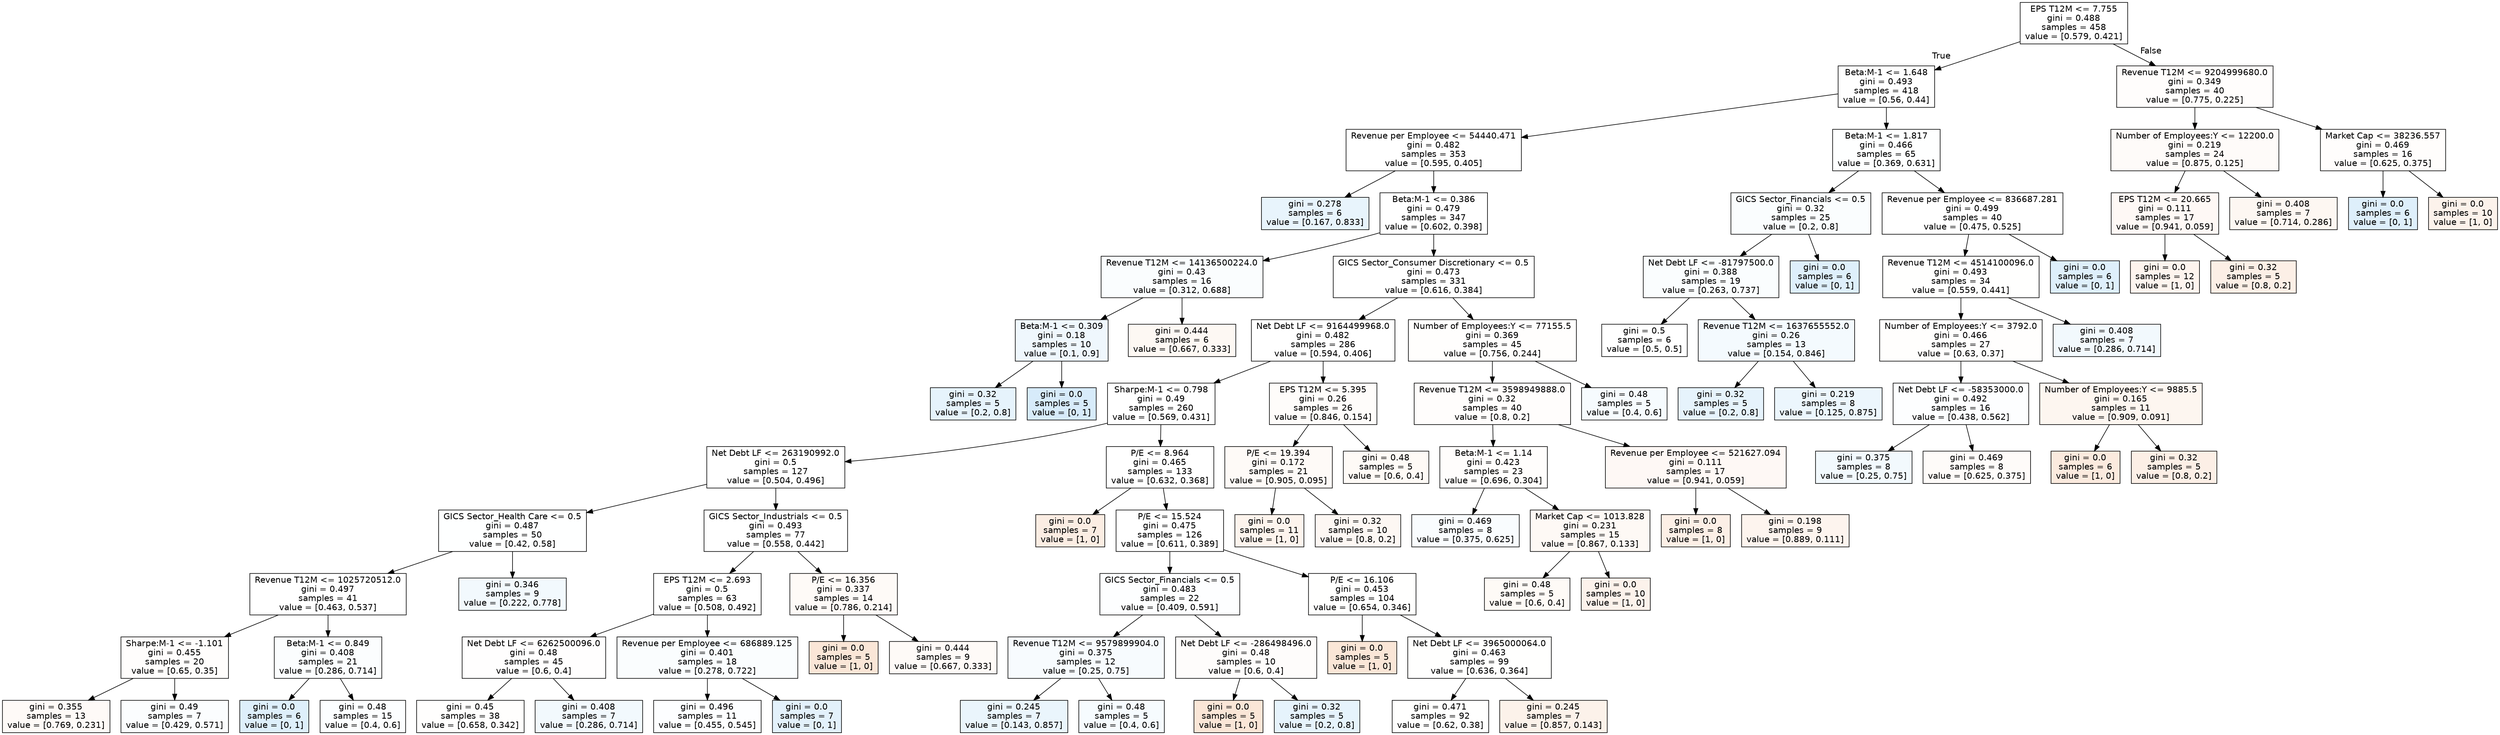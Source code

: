 digraph Tree {
node [shape=box, style="filled", color="black", fontname="helvetica"] ;
edge [fontname="helvetica"] ;
0 [label="EPS T12M <= 7.755\ngini = 0.488\nsamples = 458\nvalue = [0.579, 0.421]", fillcolor="#ffffff"] ;
1 [label="Beta:M-1 <= 1.648\ngini = 0.493\nsamples = 418\nvalue = [0.56, 0.44]", fillcolor="#ffffff"] ;
0 -> 1 [labeldistance=2.5, labelangle=45, headlabel="True"] ;
3 [label="Revenue per Employee <= 54440.471\ngini = 0.482\nsamples = 353\nvalue = [0.595, 0.405]", fillcolor="#ffffff"] ;
1 -> 3 ;
9 [label="gini = 0.278\nsamples = 6\nvalue = [0.167, 0.833]", fillcolor="#e8f4fc"] ;
3 -> 9 ;
10 [label="Beta:M-1 <= 0.386\ngini = 0.479\nsamples = 347\nvalue = [0.602, 0.398]", fillcolor="#ffffff"] ;
3 -> 10 ;
11 [label="Revenue T12M <= 14136500224.0\ngini = 0.43\nsamples = 16\nvalue = [0.312, 0.688]", fillcolor="#fafdfe"] ;
10 -> 11 ;
13 [label="Beta:M-1 <= 0.309\ngini = 0.18\nsamples = 10\nvalue = [0.1, 0.9]", fillcolor="#eff7fd"] ;
11 -> 13 ;
87 [label="gini = 0.32\nsamples = 5\nvalue = [0.2, 0.8]", fillcolor="#e6f3fc"] ;
13 -> 87 ;
88 [label="gini = 0.0\nsamples = 5\nvalue = [0, 1]", fillcolor="#d7ebfa"] ;
13 -> 88 ;
14 [label="gini = 0.444\nsamples = 6\nvalue = [0.667, 0.333]", fillcolor="#fdf8f3"] ;
11 -> 14 ;
12 [label="GICS Sector_Consumer Discretionary <= 0.5\ngini = 0.473\nsamples = 331\nvalue = [0.616, 0.384]", fillcolor="#ffffff"] ;
10 -> 12 ;
15 [label="Net Debt LF <= 9164499968.0\ngini = 0.482\nsamples = 286\nvalue = [0.594, 0.406]", fillcolor="#ffffff"] ;
12 -> 15 ;
17 [label="Sharpe:M-1 <= 0.798\ngini = 0.49\nsamples = 260\nvalue = [0.569, 0.431]", fillcolor="#ffffff"] ;
15 -> 17 ;
19 [label="Net Debt LF <= 263190992.0\ngini = 0.5\nsamples = 127\nvalue = [0.504, 0.496]", fillcolor="#ffffff"] ;
17 -> 19 ;
45 [label="GICS Sector_Health Care <= 0.5\ngini = 0.487\nsamples = 50\nvalue = [0.42, 0.58]", fillcolor="#feffff"] ;
19 -> 45 ;
59 [label="Revenue T12M <= 1025720512.0\ngini = 0.497\nsamples = 41\nvalue = [0.463, 0.537]", fillcolor="#ffffff"] ;
45 -> 59 ;
61 [label="Sharpe:M-1 <= -1.101\ngini = 0.455\nsamples = 20\nvalue = [0.65, 0.35]", fillcolor="#fffdfc"] ;
59 -> 61 ;
65 [label="gini = 0.355\nsamples = 13\nvalue = [0.769, 0.231]", fillcolor="#fefaf7"] ;
61 -> 65 ;
66 [label="gini = 0.49\nsamples = 7\nvalue = [0.429, 0.571]", fillcolor="#fbfdfe"] ;
61 -> 66 ;
62 [label="Beta:M-1 <= 0.849\ngini = 0.408\nsamples = 21\nvalue = [0.286, 0.714]", fillcolor="#fbfdfe"] ;
59 -> 62 ;
63 [label="gini = 0.0\nsamples = 6\nvalue = [0, 1]", fillcolor="#deeffb"] ;
62 -> 63 ;
64 [label="gini = 0.48\nsamples = 15\nvalue = [0.4, 0.6]", fillcolor="#fcfeff"] ;
62 -> 64 ;
60 [label="gini = 0.346\nsamples = 9\nvalue = [0.222, 0.778]", fillcolor="#f2f9fd"] ;
45 -> 60 ;
46 [label="GICS Sector_Industrials <= 0.5\ngini = 0.493\nsamples = 77\nvalue = [0.558, 0.442]", fillcolor="#ffffff"] ;
19 -> 46 ;
47 [label="EPS T12M <= 2.693\ngini = 0.5\nsamples = 63\nvalue = [0.508, 0.492]", fillcolor="#ffffff"] ;
46 -> 47 ;
49 [label="Net Debt LF <= 6262500096.0\ngini = 0.48\nsamples = 45\nvalue = [0.6, 0.4]", fillcolor="#fffefe"] ;
47 -> 49 ;
53 [label="gini = 0.45\nsamples = 38\nvalue = [0.658, 0.342]", fillcolor="#fffefd"] ;
49 -> 53 ;
54 [label="gini = 0.408\nsamples = 7\nvalue = [0.286, 0.714]", fillcolor="#f2f9fd"] ;
49 -> 54 ;
50 [label="Revenue per Employee <= 686889.125\ngini = 0.401\nsamples = 18\nvalue = [0.278, 0.722]", fillcolor="#fafdfe"] ;
47 -> 50 ;
51 [label="gini = 0.496\nsamples = 11\nvalue = [0.455, 0.545]", fillcolor="#fdfeff"] ;
50 -> 51 ;
52 [label="gini = 0.0\nsamples = 7\nvalue = [0, 1]", fillcolor="#e3f1fb"] ;
50 -> 52 ;
48 [label="P/E <= 16.356\ngini = 0.337\nsamples = 14\nvalue = [0.786, 0.214]", fillcolor="#fefaf7"] ;
46 -> 48 ;
71 [label="gini = 0.0\nsamples = 5\nvalue = [1, 0]", fillcolor="#fae6d7"] ;
48 -> 71 ;
72 [label="gini = 0.444\nsamples = 9\nvalue = [0.667, 0.333]", fillcolor="#fefaf7"] ;
48 -> 72 ;
20 [label="P/E <= 8.964\ngini = 0.465\nsamples = 133\nvalue = [0.632, 0.368]", fillcolor="#ffffff"] ;
17 -> 20 ;
21 [label="gini = 0.0\nsamples = 7\nvalue = [1, 0]", fillcolor="#fbede3"] ;
20 -> 21 ;
22 [label="P/E <= 15.524\ngini = 0.475\nsamples = 126\nvalue = [0.611, 0.389]", fillcolor="#ffffff"] ;
20 -> 22 ;
23 [label="GICS Sector_Financials <= 0.5\ngini = 0.483\nsamples = 22\nvalue = [0.409, 0.591]", fillcolor="#fdfeff"] ;
22 -> 23 ;
27 [label="Revenue T12M <= 9579899904.0\ngini = 0.375\nsamples = 12\nvalue = [0.25, 0.75]", fillcolor="#f7fbfe"] ;
23 -> 27 ;
81 [label="gini = 0.245\nsamples = 7\nvalue = [0.143, 0.857]", fillcolor="#eaf5fc"] ;
27 -> 81 ;
82 [label="gini = 0.48\nsamples = 5\nvalue = [0.4, 0.6]", fillcolor="#f6fbfe"] ;
27 -> 82 ;
28 [label="Net Debt LF <= -286498496.0\ngini = 0.48\nsamples = 10\nvalue = [0.6, 0.4]", fillcolor="#fefcfb"] ;
23 -> 28 ;
29 [label="gini = 0.0\nsamples = 5\nvalue = [1, 0]", fillcolor="#fae6d7"] ;
28 -> 29 ;
30 [label="gini = 0.32\nsamples = 5\nvalue = [0.2, 0.8]", fillcolor="#e6f3fc"] ;
28 -> 30 ;
24 [label="P/E <= 16.106\ngini = 0.453\nsamples = 104\nvalue = [0.654, 0.346]", fillcolor="#fffffe"] ;
22 -> 24 ;
35 [label="gini = 0.0\nsamples = 5\nvalue = [1, 0]", fillcolor="#fae6d7"] ;
24 -> 35 ;
36 [label="Net Debt LF <= 3965000064.0\ngini = 0.463\nsamples = 99\nvalue = [0.636, 0.364]", fillcolor="#fffffe"] ;
24 -> 36 ;
69 [label="gini = 0.471\nsamples = 92\nvalue = [0.62, 0.38]", fillcolor="#fffffe"] ;
36 -> 69 ;
70 [label="gini = 0.245\nsamples = 7\nvalue = [0.857, 0.143]", fillcolor="#fcf2ea"] ;
36 -> 70 ;
18 [label="EPS T12M <= 5.395\ngini = 0.26\nsamples = 26\nvalue = [0.846, 0.154]", fillcolor="#fefcfa"] ;
15 -> 18 ;
67 [label="P/E <= 19.394\ngini = 0.172\nsamples = 21\nvalue = [0.905, 0.095]", fillcolor="#fefaf7"] ;
18 -> 67 ;
79 [label="gini = 0.0\nsamples = 11\nvalue = [1, 0]", fillcolor="#fdf4ed"] ;
67 -> 79 ;
80 [label="gini = 0.32\nsamples = 10\nvalue = [0.8, 0.2]", fillcolor="#fdf7f3"] ;
67 -> 80 ;
68 [label="gini = 0.48\nsamples = 5\nvalue = [0.6, 0.4]", fillcolor="#fefaf6"] ;
18 -> 68 ;
16 [label="Number of Employees:Y <= 77155.5\ngini = 0.369\nsamples = 45\nvalue = [0.756, 0.244]", fillcolor="#fffefd"] ;
12 -> 16 ;
25 [label="Revenue T12M <= 3598949888.0\ngini = 0.32\nsamples = 40\nvalue = [0.8, 0.2]", fillcolor="#fffdfc"] ;
16 -> 25 ;
41 [label="Beta:M-1 <= 1.14\ngini = 0.423\nsamples = 23\nvalue = [0.696, 0.304]", fillcolor="#fffdfc"] ;
25 -> 41 ;
43 [label="gini = 0.469\nsamples = 8\nvalue = [0.375, 0.625]", fillcolor="#f9fcfe"] ;
41 -> 43 ;
44 [label="Market Cap <= 1013.828\ngini = 0.231\nsamples = 15\nvalue = [0.867, 0.133]", fillcolor="#fef9f5"] ;
41 -> 44 ;
57 [label="gini = 0.48\nsamples = 5\nvalue = [0.6, 0.4]", fillcolor="#fefaf6"] ;
44 -> 57 ;
58 [label="gini = 0.0\nsamples = 10\nvalue = [1, 0]", fillcolor="#fcf2eb"] ;
44 -> 58 ;
42 [label="Revenue per Employee <= 521627.094\ngini = 0.111\nsamples = 17\nvalue = [0.941, 0.059]", fillcolor="#fef8f5"] ;
25 -> 42 ;
89 [label="gini = 0.0\nsamples = 8\nvalue = [1, 0]", fillcolor="#fcefe6"] ;
42 -> 89 ;
90 [label="gini = 0.198\nsamples = 9\nvalue = [0.889, 0.111]", fillcolor="#fdf4ee"] ;
42 -> 90 ;
26 [label="gini = 0.48\nsamples = 5\nvalue = [0.4, 0.6]", fillcolor="#f6fbfe"] ;
16 -> 26 ;
4 [label="Beta:M-1 <= 1.817\ngini = 0.466\nsamples = 65\nvalue = [0.369, 0.631]", fillcolor="#feffff"] ;
1 -> 4 ;
5 [label="GICS Sector_Financials <= 0.5\ngini = 0.32\nsamples = 25\nvalue = [0.2, 0.8]", fillcolor="#fafdfe"] ;
4 -> 5 ;
73 [label="Net Debt LF <= -81797500.0\ngini = 0.388\nsamples = 19\nvalue = [0.263, 0.737]", fillcolor="#fafdfe"] ;
5 -> 73 ;
75 [label="gini = 0.5\nsamples = 6\nvalue = [0.5, 0.5]", fillcolor="#ffffff"] ;
73 -> 75 ;
76 [label="Revenue T12M <= 1637655552.0\ngini = 0.26\nsamples = 13\nvalue = [0.154, 0.846]", fillcolor="#f4fafe"] ;
73 -> 76 ;
91 [label="gini = 0.32\nsamples = 5\nvalue = [0.2, 0.8]", fillcolor="#e6f3fc"] ;
76 -> 91 ;
92 [label="gini = 0.219\nsamples = 8\nvalue = [0.125, 0.875]", fillcolor="#ecf6fd"] ;
76 -> 92 ;
74 [label="gini = 0.0\nsamples = 6\nvalue = [0, 1]", fillcolor="#deeffb"] ;
5 -> 74 ;
6 [label="Revenue per Employee <= 836687.281\ngini = 0.499\nsamples = 40\nvalue = [0.475, 0.525]", fillcolor="#ffffff"] ;
4 -> 6 ;
7 [label="Revenue T12M <= 4514100096.0\ngini = 0.493\nsamples = 34\nvalue = [0.559, 0.441]", fillcolor="#fffffe"] ;
6 -> 7 ;
31 [label="Number of Employees:Y <= 3792.0\ngini = 0.466\nsamples = 27\nvalue = [0.63, 0.37]", fillcolor="#fffefd"] ;
7 -> 31 ;
33 [label="Net Debt LF <= -58353000.0\ngini = 0.492\nsamples = 16\nvalue = [0.438, 0.562]", fillcolor="#fdfeff"] ;
31 -> 33 ;
55 [label="gini = 0.375\nsamples = 8\nvalue = [0.25, 0.75]", fillcolor="#f2f9fd"] ;
33 -> 55 ;
56 [label="gini = 0.469\nsamples = 8\nvalue = [0.625, 0.375]", fillcolor="#fefbf9"] ;
33 -> 56 ;
34 [label="Number of Employees:Y <= 9885.5\ngini = 0.165\nsamples = 11\nvalue = [0.909, 0.091]", fillcolor="#fdf6f0"] ;
31 -> 34 ;
85 [label="gini = 0.0\nsamples = 6\nvalue = [1, 0]", fillcolor="#fbeade"] ;
34 -> 85 ;
86 [label="gini = 0.32\nsamples = 5\nvalue = [0.8, 0.2]", fillcolor="#fcefe6"] ;
34 -> 86 ;
32 [label="gini = 0.408\nsamples = 7\nvalue = [0.286, 0.714]", fillcolor="#f2f9fd"] ;
7 -> 32 ;
8 [label="gini = 0.0\nsamples = 6\nvalue = [0, 1]", fillcolor="#deeffb"] ;
6 -> 8 ;
2 [label="Revenue T12M <= 9204999680.0\ngini = 0.349\nsamples = 40\nvalue = [0.775, 0.225]", fillcolor="#fffdfc"] ;
0 -> 2 [labeldistance=2.5, labelangle=-45, headlabel="False"] ;
37 [label="Number of Employees:Y <= 12200.0\ngini = 0.219\nsamples = 24\nvalue = [0.875, 0.125]", fillcolor="#fefbf9"] ;
2 -> 37 ;
77 [label="EPS T12M <= 20.665\ngini = 0.111\nsamples = 17\nvalue = [0.941, 0.059]", fillcolor="#fef8f5"] ;
37 -> 77 ;
83 [label="gini = 0.0\nsamples = 12\nvalue = [1, 0]", fillcolor="#fdf4ee"] ;
77 -> 83 ;
84 [label="gini = 0.32\nsamples = 5\nvalue = [0.8, 0.2]", fillcolor="#fcefe6"] ;
77 -> 84 ;
78 [label="gini = 0.408\nsamples = 7\nvalue = [0.714, 0.286]", fillcolor="#fdf7f2"] ;
37 -> 78 ;
38 [label="Market Cap <= 38236.557\ngini = 0.469\nsamples = 16\nvalue = [0.625, 0.375]", fillcolor="#fffdfc"] ;
2 -> 38 ;
39 [label="gini = 0.0\nsamples = 6\nvalue = [0, 1]", fillcolor="#deeffb"] ;
38 -> 39 ;
40 [label="gini = 0.0\nsamples = 10\nvalue = [1, 0]", fillcolor="#fcf2eb"] ;
38 -> 40 ;
}
